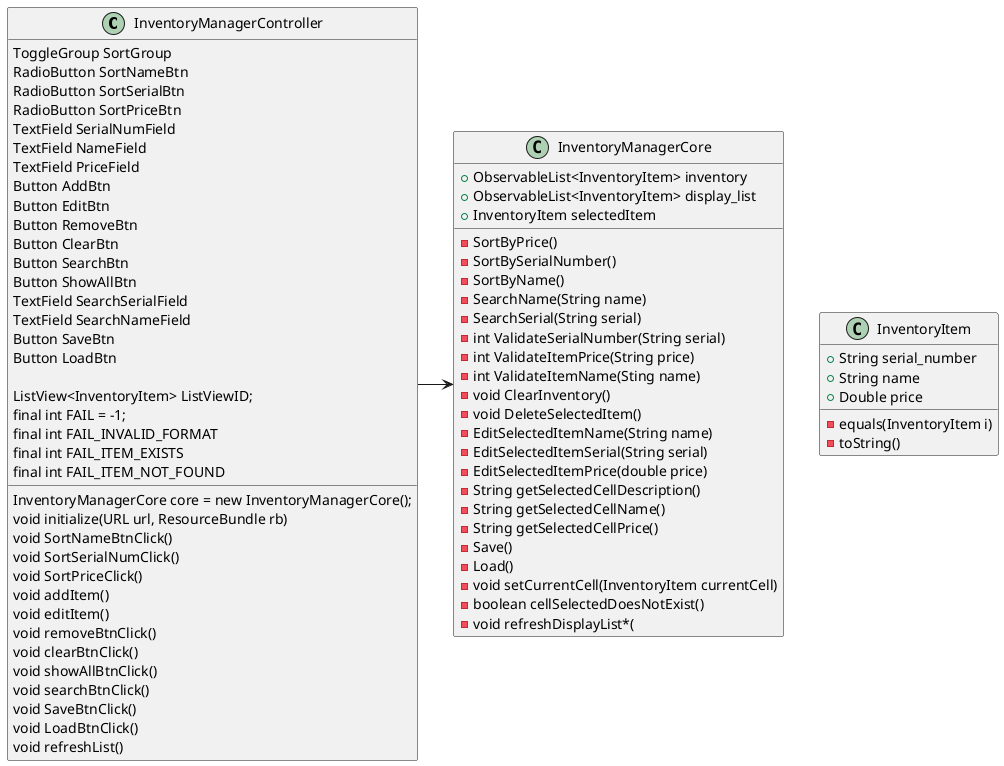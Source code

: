 @startuml

InventoryManagerController -> InventoryManagerCore

class InventoryManagerController {
    ToggleGroup SortGroup
    RadioButton SortNameBtn
    RadioButton SortSerialBtn
    RadioButton SortPriceBtn
    TextField SerialNumField
    TextField NameField
    TextField PriceField
    Button AddBtn
    Button EditBtn
    Button RemoveBtn
    Button ClearBtn
    Button SearchBtn
    Button ShowAllBtn
    TextField SearchSerialField
    TextField SearchNameField
    Button SaveBtn
    Button LoadBtn

    ListView<InventoryItem> ListViewID;
    InventoryManagerCore core = new InventoryManagerCore();
    final int FAIL = -1;
    final int FAIL_INVALID_FORMAT
    final int FAIL_ITEM_EXISTS
    final int FAIL_ITEM_NOT_FOUND

    void initialize(URL url, ResourceBundle rb)
    void SortNameBtnClick()
    void SortSerialNumClick()
    void SortPriceClick()
    void addItem()
    void editItem()
    void removeBtnClick()
    void clearBtnClick()
    void showAllBtnClick()
    void searchBtnClick()
    void SaveBtnClick()
    void LoadBtnClick()
    void refreshList()

}

class InventoryManagerCore{
+ObservableList<InventoryItem> inventory
+ObservableList<InventoryItem> display_list
+InventoryItem selectedItem

-SortByPrice()
-SortBySerialNumber()
-SortByName()
-SearchName(String name)
-SearchSerial(String serial)
-int ValidateSerialNumber(String serial)
-int ValidateItemPrice(String price)
-int ValidateItemName(Sting name)
-void ClearInventory()
-void DeleteSelectedItem()
-EditSelectedItemName(String name)
-EditSelectedItemSerial(String serial)
-EditSelectedItemPrice(double price)
-String getSelectedCellDescription()
-String getSelectedCellName()
-String getSelectedCellPrice()
-Save()
-Load()
-void setCurrentCell(InventoryItem currentCell)
-boolean cellSelectedDoesNotExist()
-void refreshDisplayList*(


}
class InventoryItem{
+String serial_number
+String name
+Double price
-equals(InventoryItem i)
-toString()

}
@enduml